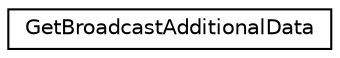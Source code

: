 digraph "Graphical Class Hierarchy"
{
  edge [fontname="Helvetica",fontsize="10",labelfontname="Helvetica",labelfontsize="10"];
  node [fontname="Helvetica",fontsize="10",shape=record];
  rankdir="LR";
  Node0 [label="GetBroadcastAdditionalData",height=0.2,width=0.4,color="black", fillcolor="white", style="filled",URL="$struct_get_broadcast_additional_data.html",tooltip="Rest of broadcast response, after header and message. "];
}
